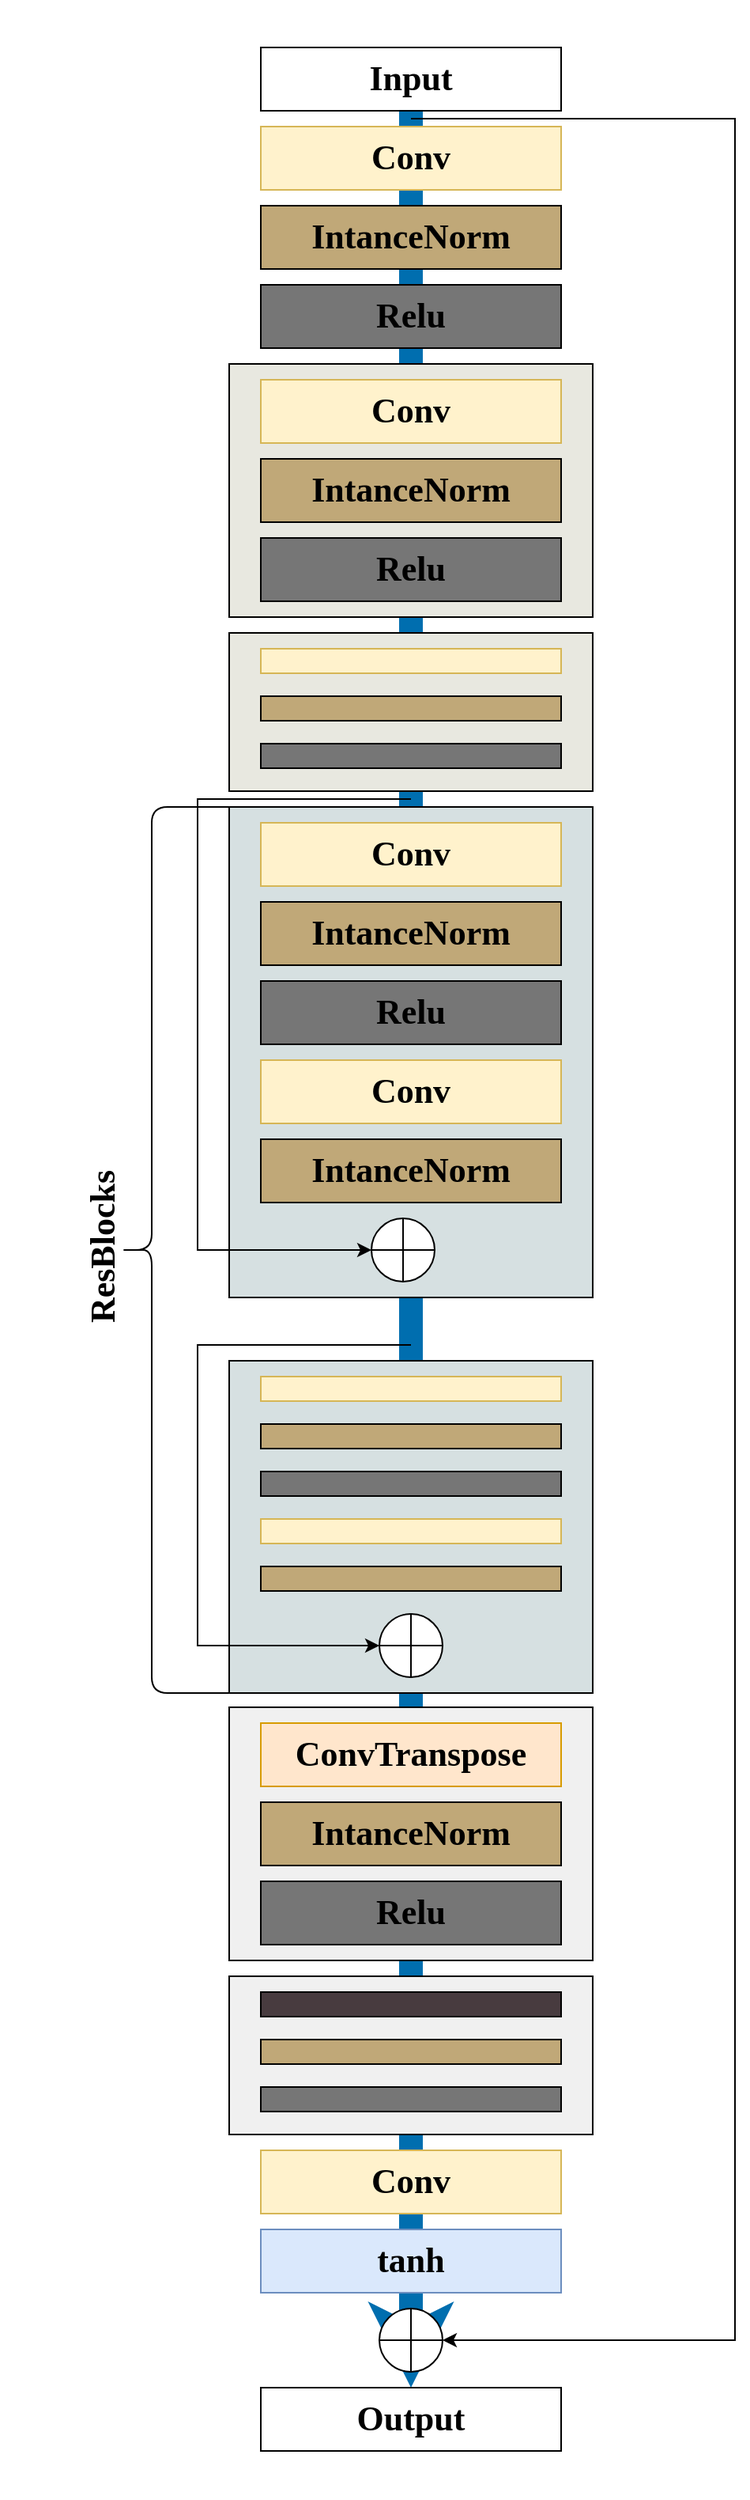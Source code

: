 <mxfile version="20.4.2" type="github">
  <diagram id="7JfQtgM287IBN1vyDeZi" name="第 1 页">
    <mxGraphModel dx="2703" dy="1591" grid="1" gridSize="10" guides="1" tooltips="1" connect="1" arrows="1" fold="1" page="1" pageScale="1" pageWidth="827" pageHeight="1169" math="0" shadow="0">
      <root>
        <mxCell id="0" />
        <mxCell id="1" parent="0" />
        <mxCell id="Yrk2esqF26IQwSNQLnqM-48" value="" style="endArrow=classic;html=1;rounded=0;fontFamily=Times New Roman;fontSize=22;exitX=0.5;exitY=1;exitDx=0;exitDy=0;entryX=0.5;entryY=0;entryDx=0;entryDy=0;strokeWidth=15;fillColor=#1ba1e2;strokeColor=#006EAF;" parent="1" source="Yrk2esqF26IQwSNQLnqM-1" target="Yrk2esqF26IQwSNQLnqM-47" edge="1">
          <mxGeometry width="50" height="50" relative="1" as="geometry">
            <mxPoint x="390" y="200" as="sourcePoint" />
            <mxPoint x="440" y="150" as="targetPoint" />
          </mxGeometry>
        </mxCell>
        <mxCell id="Yrk2esqF26IQwSNQLnqM-8" value="" style="rounded=0;whiteSpace=wrap;html=1;fontFamily=Times New Roman;fontSize=22;fillColor=#e8e8e0;" parent="1" vertex="1">
          <mxGeometry x="220" y="320" width="230" height="160" as="geometry" />
        </mxCell>
        <mxCell id="Yrk2esqF26IQwSNQLnqM-1" value="&lt;h5 style=&quot;font-size: 22px;&quot;&gt;&lt;font style=&quot;font-size: 22px;&quot;&gt;Input&lt;/font&gt;&lt;/h5&gt;" style="rounded=0;whiteSpace=wrap;html=1;fontFamily=Times New Roman;fontSize=22;" parent="1" vertex="1">
          <mxGeometry x="240" y="120" width="190" height="40" as="geometry" />
        </mxCell>
        <mxCell id="Yrk2esqF26IQwSNQLnqM-2" value="&lt;h5 style=&quot;font-size: 22px;&quot;&gt;&lt;font style=&quot;font-size: 22px;&quot;&gt;&lt;span style=&quot;font-size: 22px;&quot;&gt;Conv&lt;/span&gt;&lt;/font&gt;&lt;/h5&gt;" style="rounded=0;whiteSpace=wrap;html=1;fillColor=#fff2cc;strokeColor=#d6b656;fontFamily=Times New Roman;fontSize=22;" parent="1" vertex="1">
          <mxGeometry x="240" y="170" width="190" height="40" as="geometry" />
        </mxCell>
        <mxCell id="Yrk2esqF26IQwSNQLnqM-3" value="&lt;h5 style=&quot;font-size: 22px;&quot;&gt;&lt;font style=&quot;font-size: 22px;&quot;&gt;IntanceNorm&lt;/font&gt;&lt;/h5&gt;" style="rounded=0;whiteSpace=wrap;html=1;fillColor=#c0a878;fontFamily=Times New Roman;fontSize=22;" parent="1" vertex="1">
          <mxGeometry x="240" y="220" width="190" height="40" as="geometry" />
        </mxCell>
        <mxCell id="Yrk2esqF26IQwSNQLnqM-4" value="&lt;font style=&quot;font-size: 22px;&quot;&gt;&lt;b style=&quot;font-size: 22px;&quot;&gt;Relu&lt;/b&gt;&lt;/font&gt;" style="rounded=0;whiteSpace=wrap;html=1;fillColor=#767676;fontFamily=Times New Roman;fontSize=22;" parent="1" vertex="1">
          <mxGeometry x="240" y="270" width="190" height="40" as="geometry" />
        </mxCell>
        <mxCell id="Yrk2esqF26IQwSNQLnqM-5" value="&lt;h5 style=&quot;font-size: 22px;&quot;&gt;&lt;font style=&quot;font-size: 22px;&quot;&gt;&lt;span style=&quot;font-size: 22px;&quot;&gt;Conv&lt;/span&gt;&lt;/font&gt;&lt;/h5&gt;" style="rounded=0;whiteSpace=wrap;html=1;fillColor=#fff2cc;strokeColor=#d6b656;fontFamily=Times New Roman;fontSize=22;" parent="1" vertex="1">
          <mxGeometry x="240" y="330" width="190" height="40" as="geometry" />
        </mxCell>
        <mxCell id="Yrk2esqF26IQwSNQLnqM-6" value="&lt;h5 style=&quot;font-size: 22px;&quot;&gt;&lt;font style=&quot;font-size: 22px;&quot;&gt;IntanceNorm&lt;/font&gt;&lt;/h5&gt;" style="rounded=0;whiteSpace=wrap;html=1;fillColor=#C0A878;fontFamily=Times New Roman;fontSize=22;" parent="1" vertex="1">
          <mxGeometry x="240" y="380" width="190" height="40" as="geometry" />
        </mxCell>
        <mxCell id="Yrk2esqF26IQwSNQLnqM-7" value="&lt;font style=&quot;font-size: 22px;&quot;&gt;&lt;b style=&quot;font-size: 22px;&quot;&gt;Relu&lt;/b&gt;&lt;/font&gt;" style="rounded=0;whiteSpace=wrap;html=1;fillColor=#767676;fontFamily=Times New Roman;fontSize=22;" parent="1" vertex="1">
          <mxGeometry x="240" y="430" width="190" height="40" as="geometry" />
        </mxCell>
        <mxCell id="Yrk2esqF26IQwSNQLnqM-9" value="" style="rounded=0;whiteSpace=wrap;html=1;fontFamily=Times New Roman;fontSize=22;fillColor=#E8E8E0;" parent="1" vertex="1">
          <mxGeometry x="220" y="490" width="230" height="100" as="geometry" />
        </mxCell>
        <mxCell id="Yrk2esqF26IQwSNQLnqM-12" value="" style="rounded=0;whiteSpace=wrap;html=1;fillColor=#C0A878;fontFamily=Times New Roman;fontSize=22;" parent="1" vertex="1">
          <mxGeometry x="240" y="530" width="190" height="15.5" as="geometry" />
        </mxCell>
        <mxCell id="Yrk2esqF26IQwSNQLnqM-14" value="" style="rounded=0;whiteSpace=wrap;html=1;fillColor=#fff2cc;strokeColor=#d6b656;fontFamily=Times New Roman;fontSize=22;" parent="1" vertex="1">
          <mxGeometry x="240" y="500" width="190" height="15.5" as="geometry" />
        </mxCell>
        <mxCell id="Yrk2esqF26IQwSNQLnqM-15" value="" style="rounded=0;whiteSpace=wrap;html=1;fillColor=#767676;fontFamily=Times New Roman;fontSize=22;" parent="1" vertex="1">
          <mxGeometry x="240" y="560" width="190" height="15.5" as="geometry" />
        </mxCell>
        <mxCell id="Yrk2esqF26IQwSNQLnqM-16" value="" style="rounded=0;whiteSpace=wrap;html=1;fontFamily=Times New Roman;fontSize=22;fillColor=#d6e0e1;" parent="1" vertex="1">
          <mxGeometry x="220" y="600" width="230" height="310" as="geometry" />
        </mxCell>
        <mxCell id="Yrk2esqF26IQwSNQLnqM-17" value="&lt;h5 style=&quot;font-size: 22px;&quot;&gt;&lt;font style=&quot;font-size: 22px;&quot;&gt;&lt;span style=&quot;font-size: 22px;&quot;&gt;Conv&lt;/span&gt;&lt;/font&gt;&lt;/h5&gt;" style="rounded=0;whiteSpace=wrap;html=1;fillColor=#fff2cc;strokeColor=#d6b656;fontFamily=Times New Roman;fontSize=22;" parent="1" vertex="1">
          <mxGeometry x="240" y="610" width="190" height="40" as="geometry" />
        </mxCell>
        <mxCell id="Yrk2esqF26IQwSNQLnqM-18" value="&lt;h5 style=&quot;font-size: 22px;&quot;&gt;&lt;font style=&quot;font-size: 22px;&quot;&gt;IntanceNorm&lt;/font&gt;&lt;/h5&gt;" style="rounded=0;whiteSpace=wrap;html=1;fillColor=#C0A878;fontFamily=Times New Roman;fontSize=22;" parent="1" vertex="1">
          <mxGeometry x="240" y="660" width="190" height="40" as="geometry" />
        </mxCell>
        <mxCell id="Yrk2esqF26IQwSNQLnqM-19" value="&lt;font style=&quot;font-size: 22px;&quot;&gt;&lt;b style=&quot;font-size: 22px;&quot;&gt;Relu&lt;/b&gt;&lt;/font&gt;" style="rounded=0;whiteSpace=wrap;html=1;fillColor=#767676;fontFamily=Times New Roman;fontSize=22;" parent="1" vertex="1">
          <mxGeometry x="240" y="710" width="190" height="40" as="geometry" />
        </mxCell>
        <mxCell id="Yrk2esqF26IQwSNQLnqM-20" value="&lt;h5 style=&quot;font-size: 22px;&quot;&gt;&lt;font style=&quot;font-size: 22px;&quot;&gt;&lt;span style=&quot;font-size: 22px;&quot;&gt;Conv&lt;/span&gt;&lt;/font&gt;&lt;/h5&gt;" style="rounded=0;whiteSpace=wrap;html=1;fillColor=#fff2cc;strokeColor=#d6b656;fontFamily=Times New Roman;fontSize=22;" parent="1" vertex="1">
          <mxGeometry x="240" y="760" width="190" height="40" as="geometry" />
        </mxCell>
        <mxCell id="Yrk2esqF26IQwSNQLnqM-21" value="&lt;h5 style=&quot;font-size: 22px;&quot;&gt;&lt;font style=&quot;font-size: 22px;&quot;&gt;IntanceNorm&lt;/font&gt;&lt;/h5&gt;" style="rounded=0;whiteSpace=wrap;html=1;fillColor=#C0A878;fontFamily=Times New Roman;fontSize=22;" parent="1" vertex="1">
          <mxGeometry x="240" y="810" width="190" height="40" as="geometry" />
        </mxCell>
        <mxCell id="Yrk2esqF26IQwSNQLnqM-22" value="" style="shape=orEllipse;perimeter=ellipsePerimeter;whiteSpace=wrap;html=1;backgroundOutline=1;fontFamily=Times New Roman;fontSize=22;" parent="1" vertex="1">
          <mxGeometry x="310" y="860" width="40" height="40" as="geometry" />
        </mxCell>
        <mxCell id="Yrk2esqF26IQwSNQLnqM-30" value="" style="rounded=0;whiteSpace=wrap;html=1;fontFamily=Times New Roman;fontSize=22;fillColor=#D6E0E1;" parent="1" vertex="1">
          <mxGeometry x="220" y="950" width="230" height="210" as="geometry" />
        </mxCell>
        <mxCell id="Yrk2esqF26IQwSNQLnqM-31" value="" style="rounded=0;whiteSpace=wrap;html=1;fillColor=#C0A878;fontFamily=Times New Roman;fontSize=22;" parent="1" vertex="1">
          <mxGeometry x="240" y="990" width="190" height="15.5" as="geometry" />
        </mxCell>
        <mxCell id="Yrk2esqF26IQwSNQLnqM-32" value="" style="rounded=0;whiteSpace=wrap;html=1;fillColor=#fff2cc;strokeColor=#d6b656;fontFamily=Times New Roman;fontSize=22;" parent="1" vertex="1">
          <mxGeometry x="240" y="960" width="190" height="15.5" as="geometry" />
        </mxCell>
        <mxCell id="Yrk2esqF26IQwSNQLnqM-33" value="" style="rounded=0;whiteSpace=wrap;html=1;fillColor=#767676;fontFamily=Times New Roman;fontSize=22;" parent="1" vertex="1">
          <mxGeometry x="240" y="1020" width="190" height="15.5" as="geometry" />
        </mxCell>
        <mxCell id="Yrk2esqF26IQwSNQLnqM-34" value="" style="rounded=0;whiteSpace=wrap;html=1;fillColor=#fff2cc;strokeColor=#d6b656;fontFamily=Times New Roman;fontSize=22;" parent="1" vertex="1">
          <mxGeometry x="240" y="1050" width="190" height="15.5" as="geometry" />
        </mxCell>
        <mxCell id="Yrk2esqF26IQwSNQLnqM-35" value="" style="rounded=0;whiteSpace=wrap;html=1;fillColor=#C0A878;fontFamily=Times New Roman;fontSize=22;" parent="1" vertex="1">
          <mxGeometry x="240" y="1080" width="190" height="15.5" as="geometry" />
        </mxCell>
        <mxCell id="Yrk2esqF26IQwSNQLnqM-36" value="" style="shape=orEllipse;perimeter=ellipsePerimeter;whiteSpace=wrap;html=1;backgroundOutline=1;fontFamily=Times New Roman;fontSize=22;" parent="1" vertex="1">
          <mxGeometry x="315" y="1110" width="40" height="40" as="geometry" />
        </mxCell>
        <mxCell id="Yrk2esqF26IQwSNQLnqM-37" value="" style="rounded=0;whiteSpace=wrap;html=1;fontFamily=Times New Roman;fontSize=22;fillColor=#f0f0f0;" parent="1" vertex="1">
          <mxGeometry x="220" y="1169" width="230" height="160" as="geometry" />
        </mxCell>
        <mxCell id="Yrk2esqF26IQwSNQLnqM-38" value="&lt;h5 style=&quot;font-size: 22px;&quot;&gt;&lt;font style=&quot;font-size: 22px;&quot;&gt;&lt;span style=&quot;font-size: 22px;&quot;&gt;ConvTranspose&lt;/span&gt;&lt;/font&gt;&lt;/h5&gt;" style="rounded=0;whiteSpace=wrap;html=1;fillColor=#ffe6cc;strokeColor=#d79b00;fontFamily=Times New Roman;fontSize=22;" parent="1" vertex="1">
          <mxGeometry x="240" y="1179" width="190" height="40" as="geometry" />
        </mxCell>
        <mxCell id="Yrk2esqF26IQwSNQLnqM-39" value="&lt;h5 style=&quot;font-size: 22px;&quot;&gt;&lt;font style=&quot;font-size: 22px;&quot;&gt;IntanceNorm&lt;/font&gt;&lt;/h5&gt;" style="rounded=0;whiteSpace=wrap;html=1;fillColor=#C0A878;fontFamily=Times New Roman;fontSize=22;" parent="1" vertex="1">
          <mxGeometry x="240" y="1229" width="190" height="40" as="geometry" />
        </mxCell>
        <mxCell id="Yrk2esqF26IQwSNQLnqM-40" value="&lt;font style=&quot;font-size: 22px;&quot;&gt;&lt;b style=&quot;font-size: 22px;&quot;&gt;Relu&lt;/b&gt;&lt;/font&gt;" style="rounded=0;whiteSpace=wrap;html=1;fillColor=#767676;fontFamily=Times New Roman;fontSize=22;" parent="1" vertex="1">
          <mxGeometry x="240" y="1279" width="190" height="40" as="geometry" />
        </mxCell>
        <mxCell id="Yrk2esqF26IQwSNQLnqM-41" value="" style="rounded=0;whiteSpace=wrap;html=1;fontFamily=Times New Roman;fontSize=22;fillColor=#f0f0f0;" parent="1" vertex="1">
          <mxGeometry x="220" y="1339" width="230" height="100" as="geometry" />
        </mxCell>
        <mxCell id="Yrk2esqF26IQwSNQLnqM-42" value="" style="rounded=0;whiteSpace=wrap;html=1;fillColor=#C0A878;fontFamily=Times New Roman;fontSize=22;" parent="1" vertex="1">
          <mxGeometry x="240" y="1379" width="190" height="15.5" as="geometry" />
        </mxCell>
        <mxCell id="Yrk2esqF26IQwSNQLnqM-43" value="" style="rounded=0;whiteSpace=wrap;html=1;fillColor=#483B3F;fontFamily=Times New Roman;fontSize=22;" parent="1" vertex="1">
          <mxGeometry x="240" y="1349" width="190" height="15.5" as="geometry" />
        </mxCell>
        <mxCell id="Yrk2esqF26IQwSNQLnqM-44" value="" style="rounded=0;whiteSpace=wrap;html=1;fillColor=#767676;fontFamily=Times New Roman;fontSize=22;" parent="1" vertex="1">
          <mxGeometry x="240" y="1409" width="190" height="15.5" as="geometry" />
        </mxCell>
        <mxCell id="Yrk2esqF26IQwSNQLnqM-45" value="&lt;h5 style=&quot;font-size: 22px;&quot;&gt;&lt;font style=&quot;font-size: 22px;&quot;&gt;&lt;span style=&quot;font-size: 22px;&quot;&gt;Conv&lt;/span&gt;&lt;/font&gt;&lt;/h5&gt;" style="rounded=0;whiteSpace=wrap;html=1;fillColor=#fff2cc;strokeColor=#d6b656;fontFamily=Times New Roman;fontSize=22;" parent="1" vertex="1">
          <mxGeometry x="240" y="1449" width="190" height="40" as="geometry" />
        </mxCell>
        <mxCell id="Yrk2esqF26IQwSNQLnqM-46" value="&lt;h5 style=&quot;font-size: 22px;&quot;&gt;&lt;font style=&quot;font-size: 22px;&quot;&gt;tanh&lt;/font&gt;&lt;/h5&gt;" style="rounded=0;whiteSpace=wrap;html=1;fillColor=#dae8fc;strokeColor=#6c8ebf;fontFamily=Times New Roman;fontSize=22;" parent="1" vertex="1">
          <mxGeometry x="240" y="1499" width="190" height="40" as="geometry" />
        </mxCell>
        <mxCell id="Yrk2esqF26IQwSNQLnqM-47" value="&lt;h5 style=&quot;font-size: 22px;&quot;&gt;&lt;font style=&quot;font-size: 22px;&quot;&gt;Output&lt;/font&gt;&lt;/h5&gt;" style="rounded=0;whiteSpace=wrap;html=1;fontFamily=Times New Roman;fontSize=22;" parent="1" vertex="1">
          <mxGeometry x="240" y="1599" width="190" height="40" as="geometry" />
        </mxCell>
        <mxCell id="Yrk2esqF26IQwSNQLnqM-49" value="" style="endArrow=classic;html=1;rounded=0;fontFamily=Times New Roman;fontSize=22;entryX=1;entryY=0.5;entryDx=0;entryDy=0;" parent="1" target="Yrk2esqF26IQwSNQLnqM-50" edge="1">
          <mxGeometry width="50" height="50" relative="1" as="geometry">
            <mxPoint x="335" y="165" as="sourcePoint" />
            <mxPoint x="540" y="1600" as="targetPoint" />
            <Array as="points">
              <mxPoint x="540" y="165" />
              <mxPoint x="540" y="1569" />
            </Array>
          </mxGeometry>
        </mxCell>
        <mxCell id="Yrk2esqF26IQwSNQLnqM-50" value="" style="shape=orEllipse;perimeter=ellipsePerimeter;whiteSpace=wrap;html=1;backgroundOutline=1;fontFamily=Times New Roman;fontSize=22;" parent="1" vertex="1">
          <mxGeometry x="315" y="1549" width="40" height="40" as="geometry" />
        </mxCell>
        <mxCell id="Yrk2esqF26IQwSNQLnqM-53" value="" style="endArrow=classic;html=1;rounded=0;fontFamily=Times New Roman;fontSize=22;entryX=0;entryY=0.5;entryDx=0;entryDy=0;" parent="1" target="Yrk2esqF26IQwSNQLnqM-22" edge="1">
          <mxGeometry width="50" height="50" relative="1" as="geometry">
            <mxPoint x="335" y="595" as="sourcePoint" />
            <mxPoint x="200" y="880" as="targetPoint" />
            <Array as="points">
              <mxPoint x="200" y="595" />
              <mxPoint x="200" y="880" />
            </Array>
          </mxGeometry>
        </mxCell>
        <mxCell id="Yrk2esqF26IQwSNQLnqM-55" value="" style="endArrow=classic;html=1;rounded=0;fontFamily=Times New Roman;fontSize=22;entryX=0;entryY=0.5;entryDx=0;entryDy=0;" parent="1" target="Yrk2esqF26IQwSNQLnqM-36" edge="1">
          <mxGeometry width="50" height="50" relative="1" as="geometry">
            <mxPoint x="335" y="940" as="sourcePoint" />
            <mxPoint x="200" y="1140" as="targetPoint" />
            <Array as="points">
              <mxPoint x="200" y="940" />
              <mxPoint x="200" y="1130" />
            </Array>
          </mxGeometry>
        </mxCell>
        <mxCell id="Yrk2esqF26IQwSNQLnqM-56" value="" style="shape=curlyBracket;whiteSpace=wrap;html=1;rounded=1;fontFamily=Times New Roman;fontSize=22;size=0.3;" parent="1" vertex="1">
          <mxGeometry x="150" y="600" width="70" height="560" as="geometry" />
        </mxCell>
        <mxCell id="Yrk2esqF26IQwSNQLnqM-68" value="&lt;h6 style=&quot;font-size: 22px;&quot;&gt;&lt;span style=&quot;font-size: 22px;&quot;&gt;ResBlocks&lt;/span&gt;&lt;/h6&gt;" style="text;html=1;strokeColor=none;fillColor=none;align=center;verticalAlign=middle;whiteSpace=wrap;rounded=0;fontFamily=Times New Roman;fontSize=22;direction=east;horizontal=0;" parent="1" vertex="1">
          <mxGeometry x="130" y="832.75" width="20" height="90" as="geometry" />
        </mxCell>
      </root>
    </mxGraphModel>
  </diagram>
</mxfile>
